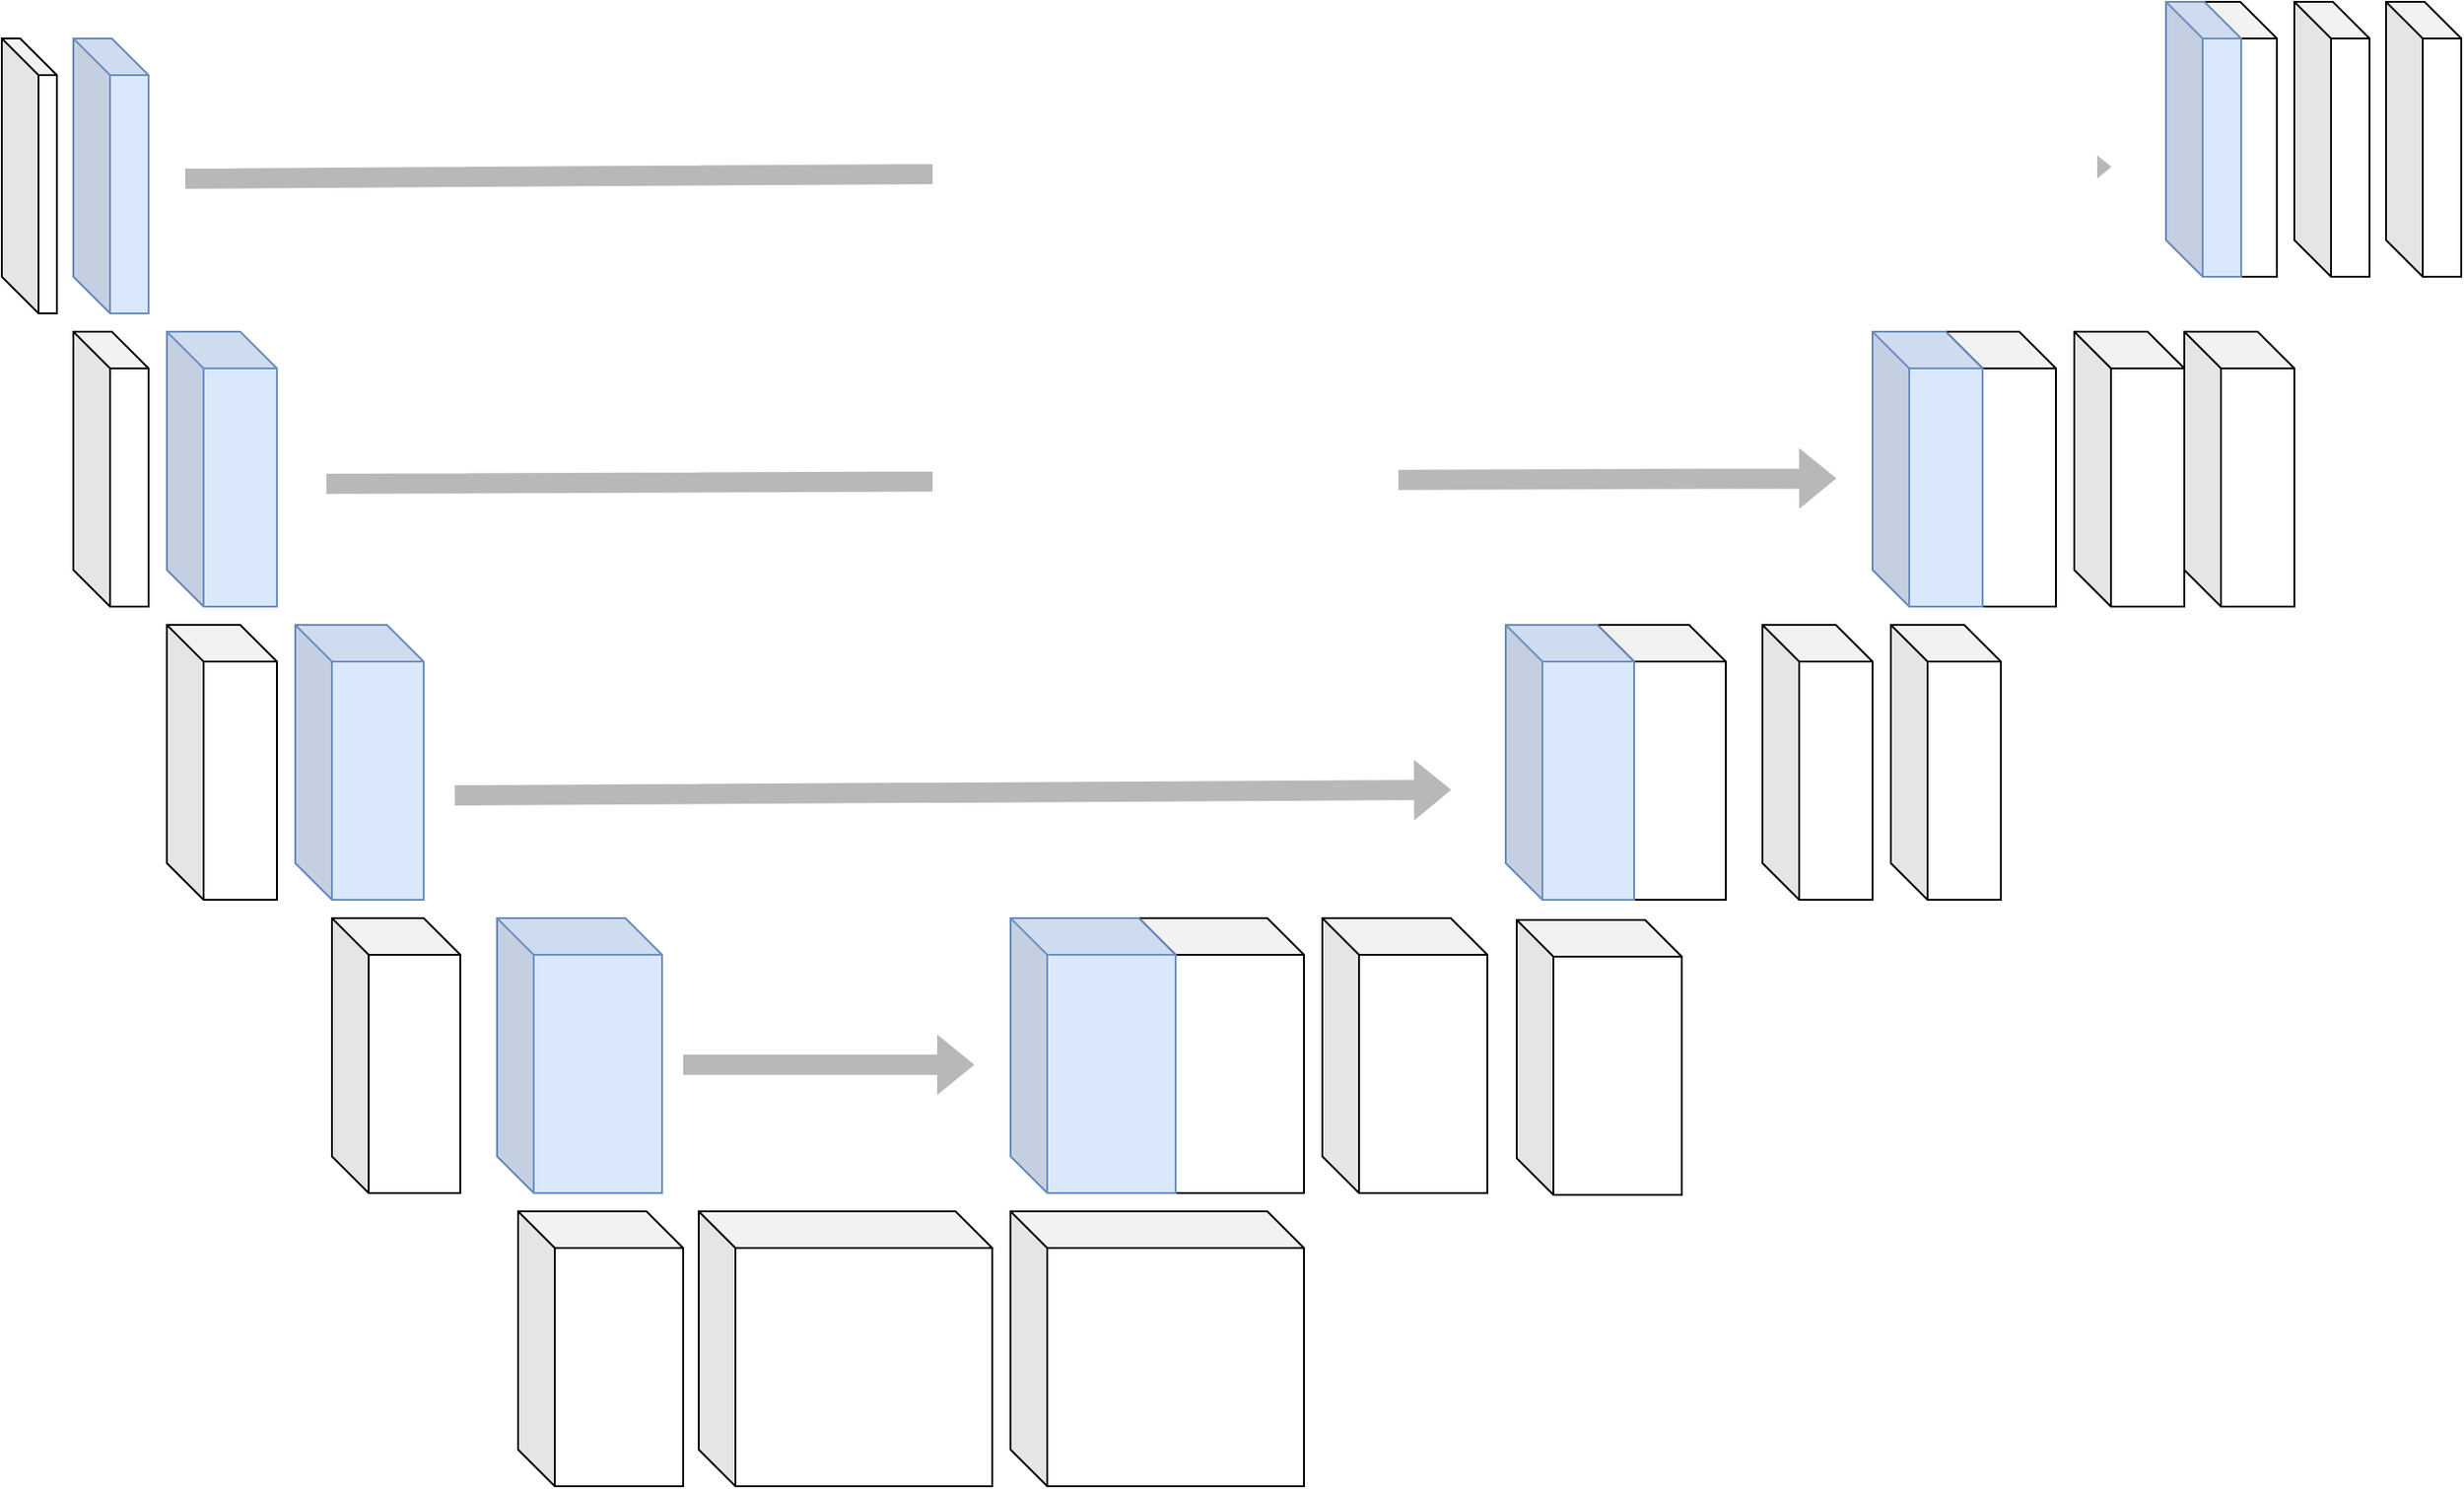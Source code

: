 <mxfile version="24.7.10">
  <diagram name="페이지-1" id="CwMKUaeTe422RupHbckm">
    <mxGraphModel dx="3118" dy="1301" grid="1" gridSize="10" guides="1" tooltips="1" connect="1" arrows="1" fold="1" page="1" pageScale="1" pageWidth="827" pageHeight="1169" math="0" shadow="0">
      <root>
        <mxCell id="0" />
        <mxCell id="1" parent="0" />
        <mxCell id="WlQB5wp_Slh41_nib7o7-66" value="" style="shape=cube;whiteSpace=wrap;html=1;boundedLbl=1;backgroundOutline=1;darkOpacity=0.05;darkOpacity2=0.1;shadow=0;" vertex="1" parent="1">
          <mxGeometry x="459.5" y="150" width="41" height="150" as="geometry" />
        </mxCell>
        <mxCell id="WlQB5wp_Slh41_nib7o7-61" value="" style="shape=cube;whiteSpace=wrap;html=1;boundedLbl=1;backgroundOutline=1;darkOpacity=0.05;darkOpacity2=0.1;shadow=0;" vertex="1" parent="1">
          <mxGeometry x="320" y="330" width="60" height="150" as="geometry" />
        </mxCell>
        <mxCell id="WlQB5wp_Slh41_nib7o7-57" value="" style="shape=cube;whiteSpace=wrap;html=1;boundedLbl=1;backgroundOutline=1;darkOpacity=0.05;darkOpacity2=0.1;shadow=0;" vertex="1" parent="1">
          <mxGeometry x="130" y="490" width="70" height="150" as="geometry" />
        </mxCell>
        <mxCell id="WlQB5wp_Slh41_nib7o7-51" value="" style="shape=cube;whiteSpace=wrap;html=1;boundedLbl=1;backgroundOutline=1;darkOpacity=0.05;darkOpacity2=0.1;shadow=0;" vertex="1" parent="1">
          <mxGeometry x="86" y="651" width="90" height="150" as="geometry" />
        </mxCell>
        <mxCell id="WlQB5wp_Slh41_nib7o7-50" value="" style="shape=cube;whiteSpace=wrap;html=1;boundedLbl=1;backgroundOutline=1;darkOpacity=0.05;darkOpacity2=0.1;shadow=0;" vertex="1" parent="1">
          <mxGeometry x="-20" y="650" width="90" height="150" as="geometry" />
        </mxCell>
        <mxCell id="WlQB5wp_Slh41_nib7o7-40" value="" style="shape=cube;whiteSpace=wrap;html=1;boundedLbl=1;backgroundOutline=1;darkOpacity=0.05;darkOpacity2=0.1;shadow=0;" vertex="1" parent="1">
          <mxGeometry x="-120" y="650" width="90" height="150" as="geometry" />
        </mxCell>
        <mxCell id="WlQB5wp_Slh41_nib7o7-16" value="" style="shape=cube;whiteSpace=wrap;html=1;boundedLbl=1;backgroundOutline=1;darkOpacity=0.05;darkOpacity2=0.1;shadow=0;fillColor=#dae8fc;strokeColor=#6c8ebf;" vertex="1" parent="1">
          <mxGeometry x="80" y="490" width="70" height="150" as="geometry" />
        </mxCell>
        <mxCell id="WlQB5wp_Slh41_nib7o7-39" value="" style="shape=cube;whiteSpace=wrap;html=1;boundedLbl=1;backgroundOutline=1;darkOpacity=0.05;darkOpacity2=0.1;shadow=0;fillColor=#dae8fc;strokeColor=#6c8ebf;" vertex="1" parent="1">
          <mxGeometry x="-190" y="650" width="90" height="150" as="geometry" />
        </mxCell>
        <mxCell id="WlQB5wp_Slh41_nib7o7-46" value="" style="shape=cube;whiteSpace=wrap;html=1;boundedLbl=1;backgroundOutline=1;darkOpacity=0.05;darkOpacity2=0.1;shadow=0;" vertex="1" parent="1">
          <mxGeometry x="-190" y="810" width="160" height="150" as="geometry" />
        </mxCell>
        <mxCell id="WlQB5wp_Slh41_nib7o7-58" value="" style="shape=cube;whiteSpace=wrap;html=1;boundedLbl=1;backgroundOutline=1;darkOpacity=0.05;darkOpacity2=0.1;shadow=0;" vertex="1" parent="1">
          <mxGeometry x="220" y="490" width="60" height="150" as="geometry" />
        </mxCell>
        <mxCell id="WlQB5wp_Slh41_nib7o7-59" value="" style="shape=cube;whiteSpace=wrap;html=1;boundedLbl=1;backgroundOutline=1;darkOpacity=0.05;darkOpacity2=0.1;shadow=0;" vertex="1" parent="1">
          <mxGeometry x="290" y="490" width="60" height="150" as="geometry" />
        </mxCell>
        <mxCell id="WlQB5wp_Slh41_nib7o7-1" value="" style="shape=cube;whiteSpace=wrap;html=1;boundedLbl=1;backgroundOutline=1;darkOpacity=0.05;darkOpacity2=0.1;shadow=0;" vertex="1" parent="1">
          <mxGeometry x="-740" y="170" width="30" height="150" as="geometry" />
        </mxCell>
        <mxCell id="WlQB5wp_Slh41_nib7o7-2" value="" style="shape=cube;whiteSpace=wrap;html=1;boundedLbl=1;backgroundOutline=1;darkOpacity=0.05;darkOpacity2=0.1;shadow=0;fillColor=#dae8fc;strokeColor=#6c8ebf;" vertex="1" parent="1">
          <mxGeometry x="440" y="150" width="41" height="150" as="geometry" />
        </mxCell>
        <mxCell id="WlQB5wp_Slh41_nib7o7-13" value="" style="shape=cube;whiteSpace=wrap;html=1;boundedLbl=1;backgroundOutline=1;darkOpacity=0.05;darkOpacity2=0.1;shadow=0;" vertex="1" parent="1">
          <mxGeometry x="-701" y="330" width="41" height="150" as="geometry" />
        </mxCell>
        <mxCell id="WlQB5wp_Slh41_nib7o7-14" value="" style="shape=cube;whiteSpace=wrap;html=1;boundedLbl=1;backgroundOutline=1;darkOpacity=0.05;darkOpacity2=0.1;shadow=0;fillColor=#dae8fc;strokeColor=#6c8ebf;" vertex="1" parent="1">
          <mxGeometry x="-650" y="330" width="60" height="150" as="geometry" />
        </mxCell>
        <mxCell id="WlQB5wp_Slh41_nib7o7-15" value="" style="shape=cube;whiteSpace=wrap;html=1;boundedLbl=1;backgroundOutline=1;darkOpacity=0.05;darkOpacity2=0.1;shadow=0;" vertex="1" parent="1">
          <mxGeometry x="-650" y="490" width="60" height="150" as="geometry" />
        </mxCell>
        <mxCell id="WlQB5wp_Slh41_nib7o7-17" value="" style="shape=cube;whiteSpace=wrap;html=1;boundedLbl=1;backgroundOutline=1;darkOpacity=0.05;darkOpacity2=0.1;shadow=0;" vertex="1" parent="1">
          <mxGeometry x="-560" y="650" width="70" height="150" as="geometry" />
        </mxCell>
        <mxCell id="WlQB5wp_Slh41_nib7o7-18" value="" style="shape=cube;whiteSpace=wrap;html=1;boundedLbl=1;backgroundOutline=1;darkOpacity=0.05;darkOpacity2=0.1;shadow=0;fillColor=#dae8fc;strokeColor=#6c8ebf;" vertex="1" parent="1">
          <mxGeometry x="-470" y="650" width="90" height="150" as="geometry" />
        </mxCell>
        <mxCell id="WlQB5wp_Slh41_nib7o7-36" value="" style="shape=cube;whiteSpace=wrap;html=1;boundedLbl=1;backgroundOutline=1;darkOpacity=0.05;darkOpacity2=0.1;shadow=0;" vertex="1" parent="1">
          <mxGeometry x="-458.5" y="810" width="90" height="150" as="geometry" />
        </mxCell>
        <mxCell id="WlQB5wp_Slh41_nib7o7-37" value="" style="shape=cube;whiteSpace=wrap;html=1;boundedLbl=1;backgroundOutline=1;darkOpacity=0.05;darkOpacity2=0.1;shadow=0;" vertex="1" parent="1">
          <mxGeometry x="-360" y="810" width="160" height="150" as="geometry" />
        </mxCell>
        <mxCell id="WlQB5wp_Slh41_nib7o7-56" value="" style="shape=cube;whiteSpace=wrap;html=1;boundedLbl=1;backgroundOutline=1;darkOpacity=0.05;darkOpacity2=0.1;shadow=0;fillColor=#dae8fc;strokeColor=#6c8ebf;" vertex="1" parent="1">
          <mxGeometry x="-580" y="490" width="70" height="150" as="geometry" />
        </mxCell>
        <mxCell id="WlQB5wp_Slh41_nib7o7-60" value="" style="shape=cube;whiteSpace=wrap;html=1;boundedLbl=1;backgroundOutline=1;darkOpacity=0.05;darkOpacity2=0.1;shadow=0;fillColor=#dae8fc;strokeColor=#6c8ebf;" vertex="1" parent="1">
          <mxGeometry x="280" y="330" width="60" height="150" as="geometry" />
        </mxCell>
        <mxCell id="WlQB5wp_Slh41_nib7o7-63" value="" style="shape=cube;whiteSpace=wrap;html=1;boundedLbl=1;backgroundOutline=1;darkOpacity=0.05;darkOpacity2=0.1;shadow=0;" vertex="1" parent="1">
          <mxGeometry x="390" y="330" width="60" height="150" as="geometry" />
        </mxCell>
        <mxCell id="WlQB5wp_Slh41_nib7o7-64" value="" style="shape=cube;whiteSpace=wrap;html=1;boundedLbl=1;backgroundOutline=1;darkOpacity=0.05;darkOpacity2=0.1;shadow=0;" vertex="1" parent="1">
          <mxGeometry x="450" y="330" width="60" height="150" as="geometry" />
        </mxCell>
        <mxCell id="WlQB5wp_Slh41_nib7o7-65" value="" style="shape=cube;whiteSpace=wrap;html=1;boundedLbl=1;backgroundOutline=1;darkOpacity=0.05;darkOpacity2=0.1;shadow=0;fillColor=#dae8fc;strokeColor=#6c8ebf;" vertex="1" parent="1">
          <mxGeometry x="-701" y="170" width="41" height="150" as="geometry" />
        </mxCell>
        <mxCell id="WlQB5wp_Slh41_nib7o7-67" value="" style="shape=cube;whiteSpace=wrap;html=1;boundedLbl=1;backgroundOutline=1;darkOpacity=0.05;darkOpacity2=0.1;shadow=0;" vertex="1" parent="1">
          <mxGeometry x="560" y="150" width="41" height="150" as="geometry" />
        </mxCell>
        <mxCell id="WlQB5wp_Slh41_nib7o7-68" value="" style="shape=cube;whiteSpace=wrap;html=1;boundedLbl=1;backgroundOutline=1;darkOpacity=0.05;darkOpacity2=0.1;shadow=0;" vertex="1" parent="1">
          <mxGeometry x="510" y="150" width="41" height="150" as="geometry" />
        </mxCell>
        <mxCell id="WlQB5wp_Slh41_nib7o7-69" value="" style="shape=flexArrow;endArrow=classic;html=1;rounded=0;fillColor=#b8b8b8;strokeColor=#b8b8b8;" edge="1" parent="1">
          <mxGeometry width="50" height="50" relative="1" as="geometry">
            <mxPoint x="-368.5" y="730" as="sourcePoint" />
            <mxPoint x="-210" y="730" as="targetPoint" />
          </mxGeometry>
        </mxCell>
        <mxCell id="WlQB5wp_Slh41_nib7o7-70" value="" style="shape=flexArrow;endArrow=classic;html=1;rounded=0;fillColor=#b8b8b8;strokeColor=#b8b8b8;" edge="1" parent="1">
          <mxGeometry width="50" height="50" relative="1" as="geometry">
            <mxPoint x="-493" y="583" as="sourcePoint" />
            <mxPoint x="50" y="580" as="targetPoint" />
          </mxGeometry>
        </mxCell>
        <mxCell id="WlQB5wp_Slh41_nib7o7-71" value="" style="shape=flexArrow;endArrow=classic;html=1;rounded=0;fillColor=#b8b8b8;strokeColor=#b8b8b8;" edge="1" parent="1">
          <mxGeometry width="50" height="50" relative="1" as="geometry">
            <mxPoint x="-563" y="413" as="sourcePoint" />
            <mxPoint x="260" y="410" as="targetPoint" />
          </mxGeometry>
        </mxCell>
        <mxCell id="WlQB5wp_Slh41_nib7o7-72" value="" style="shape=flexArrow;endArrow=classic;html=1;rounded=0;fillColor=#b8b8b8;strokeColor=#b8b8b8;" edge="1" parent="1">
          <mxGeometry width="50" height="50" relative="1" as="geometry">
            <mxPoint x="-640" y="246.5" as="sourcePoint" />
            <mxPoint x="410" y="240" as="targetPoint" />
          </mxGeometry>
        </mxCell>
      </root>
    </mxGraphModel>
  </diagram>
</mxfile>
